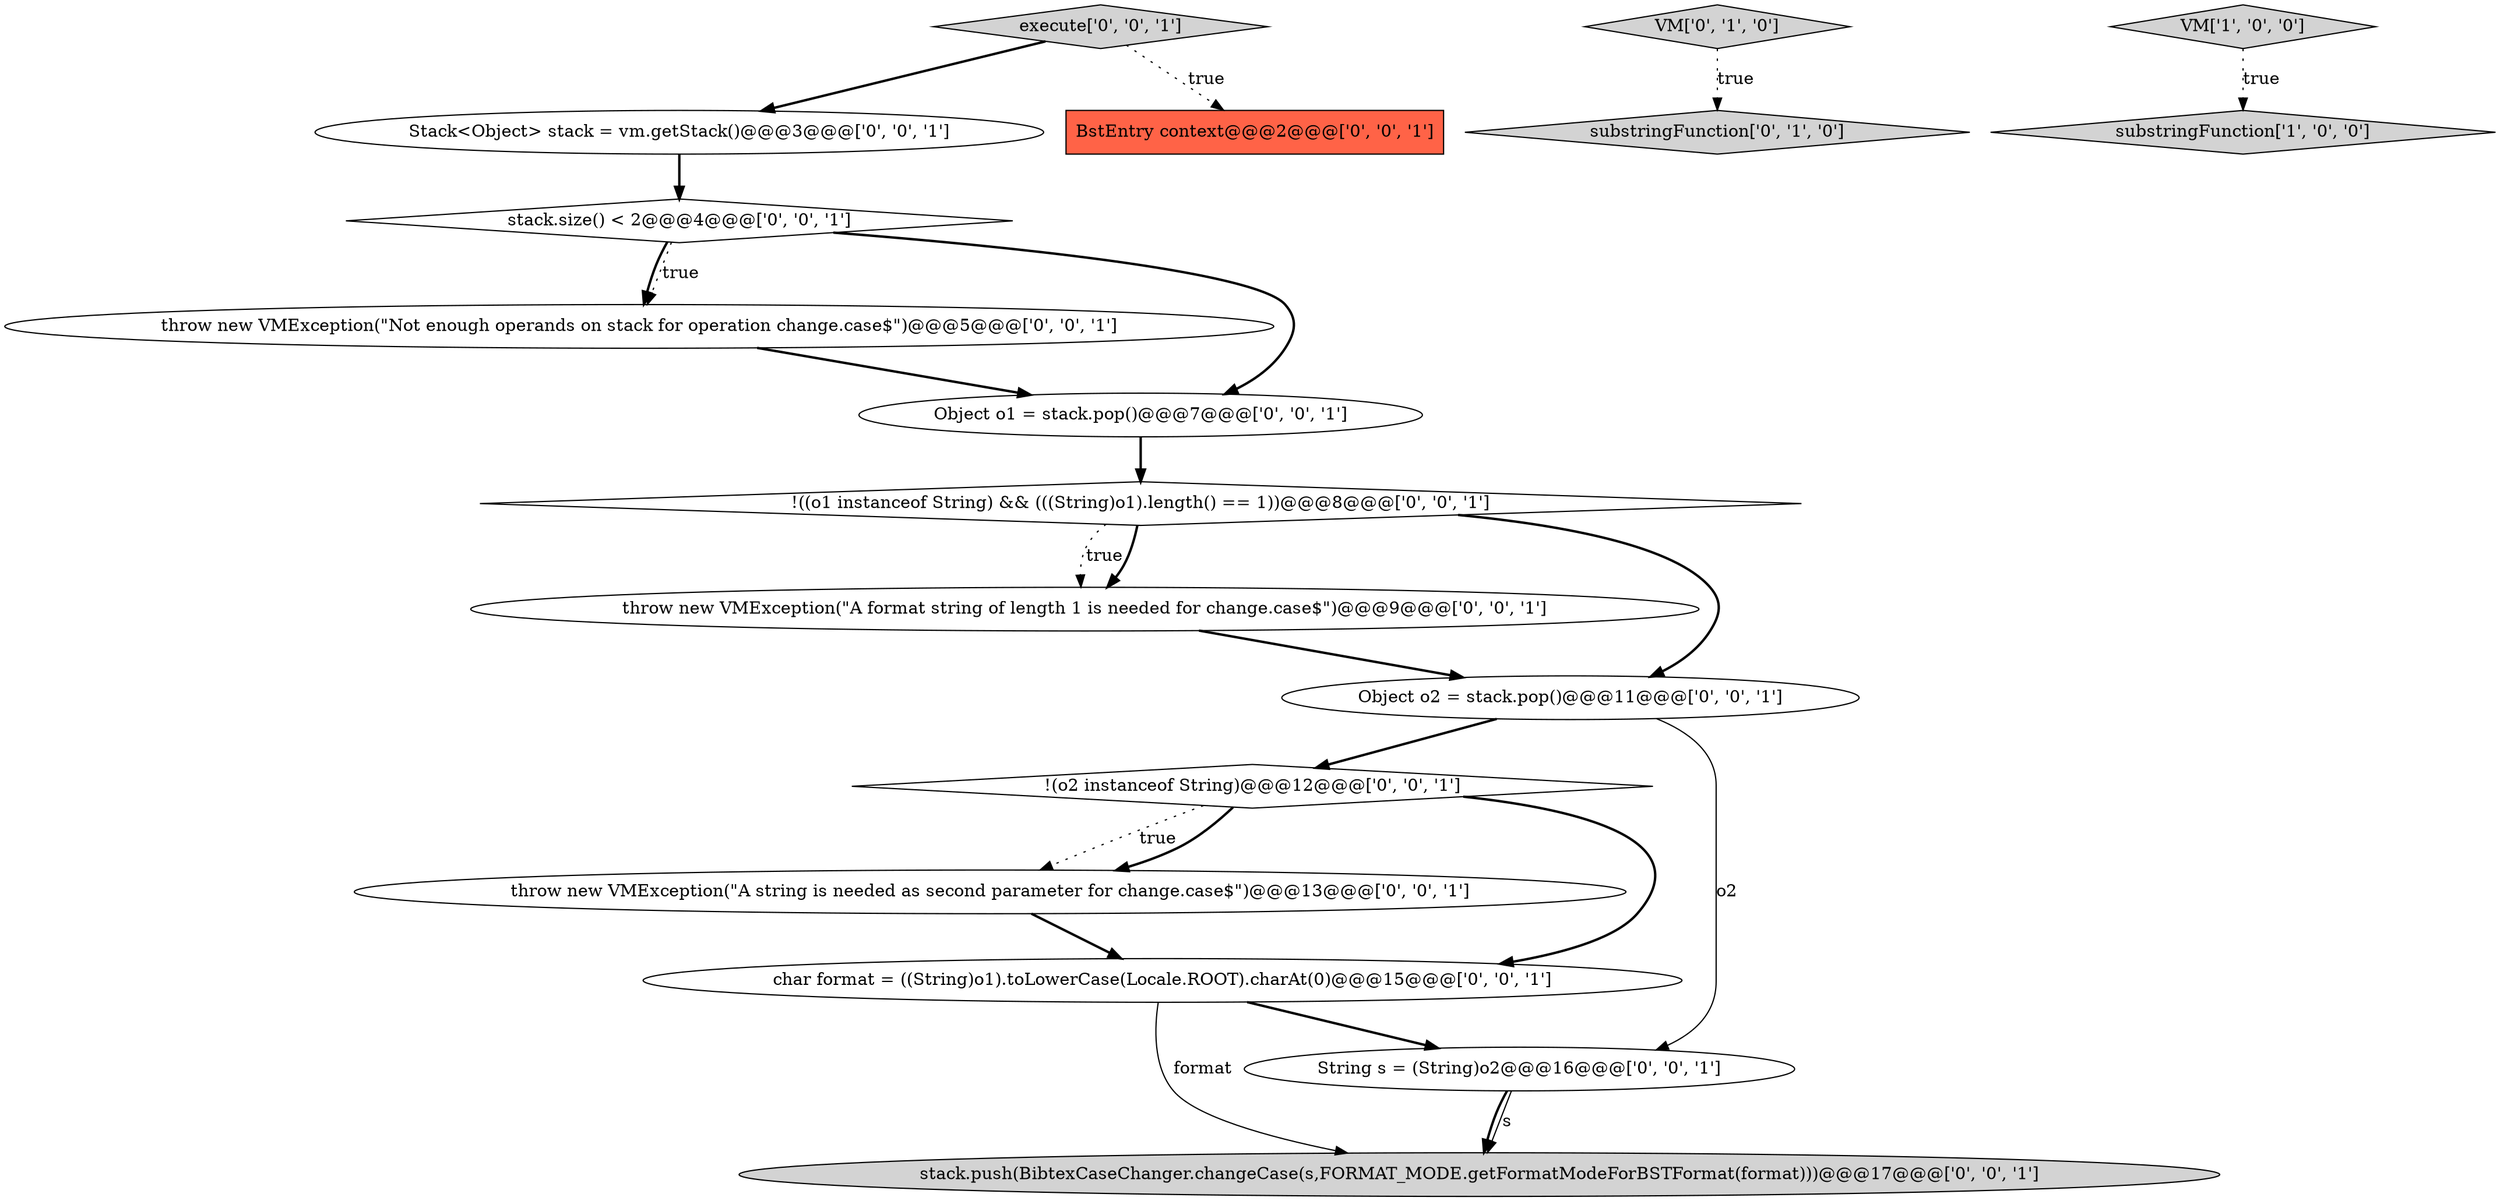 digraph {
17 [style = filled, label = "!(o2 instanceof String)@@@12@@@['0', '0', '1']", fillcolor = white, shape = diamond image = "AAA0AAABBB3BBB"];
2 [style = filled, label = "VM['0', '1', '0']", fillcolor = lightgray, shape = diamond image = "AAA0AAABBB2BBB"];
9 [style = filled, label = "String s = (String)o2@@@16@@@['0', '0', '1']", fillcolor = white, shape = ellipse image = "AAA0AAABBB3BBB"];
10 [style = filled, label = "throw new VMException(\"A format string of length 1 is needed for change.case$\")@@@9@@@['0', '0', '1']", fillcolor = white, shape = ellipse image = "AAA0AAABBB3BBB"];
3 [style = filled, label = "substringFunction['0', '1', '0']", fillcolor = lightgray, shape = diamond image = "AAA0AAABBB2BBB"];
11 [style = filled, label = "!((o1 instanceof String) && (((String)o1).length() == 1))@@@8@@@['0', '0', '1']", fillcolor = white, shape = diamond image = "AAA0AAABBB3BBB"];
14 [style = filled, label = "Stack<Object> stack = vm.getStack()@@@3@@@['0', '0', '1']", fillcolor = white, shape = ellipse image = "AAA0AAABBB3BBB"];
1 [style = filled, label = "VM['1', '0', '0']", fillcolor = lightgray, shape = diamond image = "AAA0AAABBB1BBB"];
13 [style = filled, label = "Object o2 = stack.pop()@@@11@@@['0', '0', '1']", fillcolor = white, shape = ellipse image = "AAA0AAABBB3BBB"];
8 [style = filled, label = "stack.size() < 2@@@4@@@['0', '0', '1']", fillcolor = white, shape = diamond image = "AAA0AAABBB3BBB"];
16 [style = filled, label = "throw new VMException(\"Not enough operands on stack for operation change.case$\")@@@5@@@['0', '0', '1']", fillcolor = white, shape = ellipse image = "AAA0AAABBB3BBB"];
12 [style = filled, label = "Object o1 = stack.pop()@@@7@@@['0', '0', '1']", fillcolor = white, shape = ellipse image = "AAA0AAABBB3BBB"];
0 [style = filled, label = "substringFunction['1', '0', '0']", fillcolor = lightgray, shape = diamond image = "AAA0AAABBB1BBB"];
7 [style = filled, label = "execute['0', '0', '1']", fillcolor = lightgray, shape = diamond image = "AAA0AAABBB3BBB"];
5 [style = filled, label = "stack.push(BibtexCaseChanger.changeCase(s,FORMAT_MODE.getFormatModeForBSTFormat(format)))@@@17@@@['0', '0', '1']", fillcolor = lightgray, shape = ellipse image = "AAA0AAABBB3BBB"];
6 [style = filled, label = "char format = ((String)o1).toLowerCase(Locale.ROOT).charAt(0)@@@15@@@['0', '0', '1']", fillcolor = white, shape = ellipse image = "AAA0AAABBB3BBB"];
15 [style = filled, label = "BstEntry context@@@2@@@['0', '0', '1']", fillcolor = tomato, shape = box image = "AAA0AAABBB3BBB"];
4 [style = filled, label = "throw new VMException(\"A string is needed as second parameter for change.case$\")@@@13@@@['0', '0', '1']", fillcolor = white, shape = ellipse image = "AAA0AAABBB3BBB"];
8->16 [style = bold, label=""];
4->6 [style = bold, label=""];
2->3 [style = dotted, label="true"];
8->16 [style = dotted, label="true"];
11->10 [style = dotted, label="true"];
8->12 [style = bold, label=""];
1->0 [style = dotted, label="true"];
13->17 [style = bold, label=""];
6->5 [style = solid, label="format"];
9->5 [style = solid, label="s"];
17->4 [style = dotted, label="true"];
7->14 [style = bold, label=""];
6->9 [style = bold, label=""];
17->4 [style = bold, label=""];
16->12 [style = bold, label=""];
11->10 [style = bold, label=""];
10->13 [style = bold, label=""];
17->6 [style = bold, label=""];
7->15 [style = dotted, label="true"];
14->8 [style = bold, label=""];
11->13 [style = bold, label=""];
13->9 [style = solid, label="o2"];
12->11 [style = bold, label=""];
9->5 [style = bold, label=""];
}
